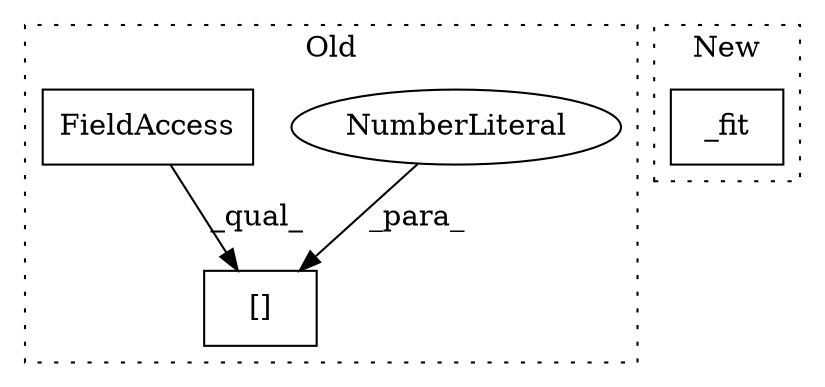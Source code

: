 digraph G {
subgraph cluster0 {
1 [label="[]" a="2" s="676,685" l="8,1" shape="box"];
3 [label="NumberLiteral" a="34" s="684" l="1" shape="ellipse"];
4 [label="FieldAccess" a="22" s="676" l="7" shape="box"];
label = "Old";
style="dotted";
}
subgraph cluster1 {
2 [label="_fit" a="32" s="571,577" l="5,1" shape="box"];
label = "New";
style="dotted";
}
3 -> 1 [label="_para_"];
4 -> 1 [label="_qual_"];
}
